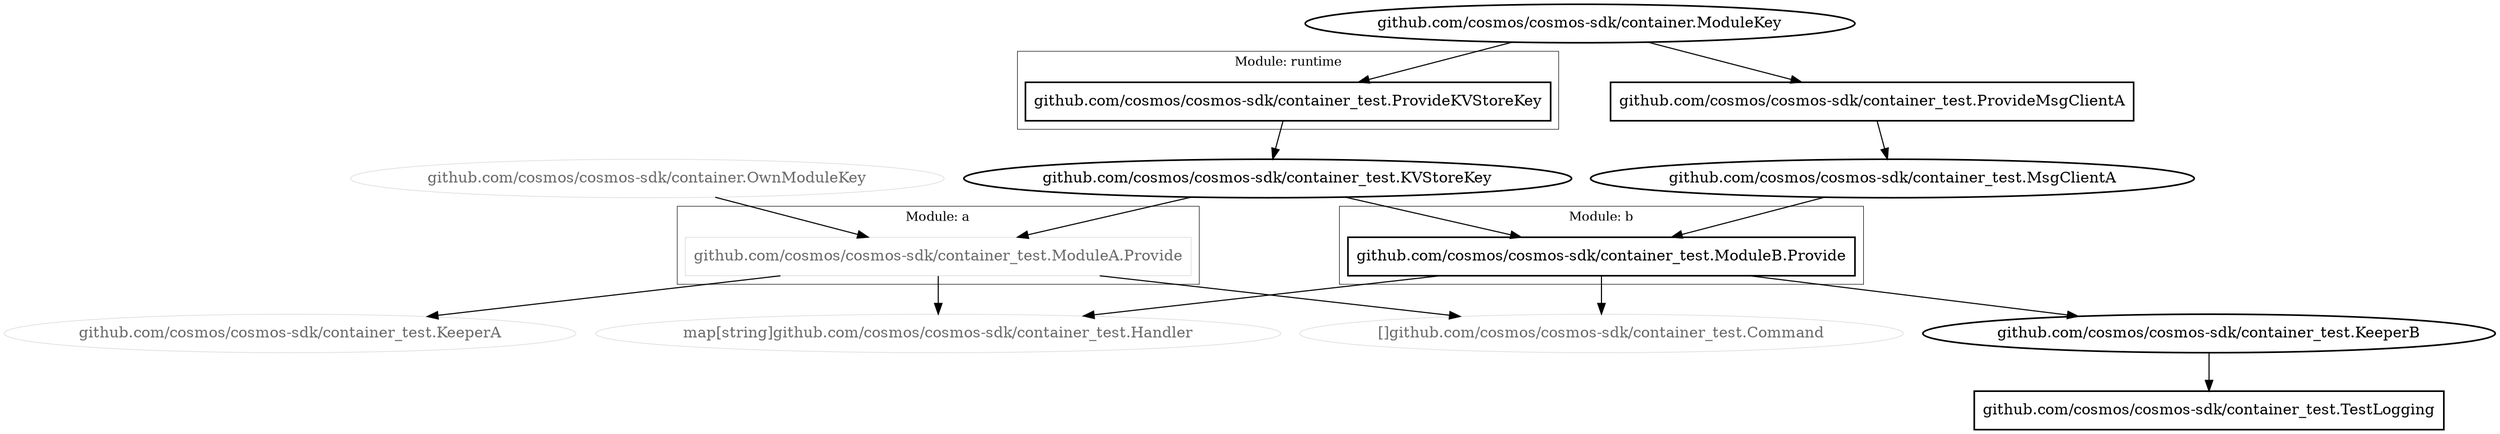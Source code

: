digraph "" {
    subgraph "cluster_runtime" {
      graph [label="Module: runtime", penwidth="0.5", fontsize="12.0"];
      "github.com/cosmos/cosmos-sdk/container_test.ProvideKVStoreKey"[shape="box", color="black", penwidth="1.5", fontcolor="black"];
    }

    subgraph "cluster_a" {
      graph [penwidth="0.5", fontsize="12.0", label="Module: a"];
      "github.com/cosmos/cosmos-sdk/container_test.ModuleA.Provide"[shape="box", color="lightgrey", penwidth="0.5", fontcolor="dimgrey"];
    }

    subgraph "cluster_b" {
      graph [label="Module: b", penwidth="0.5", fontsize="12.0"];
      "github.com/cosmos/cosmos-sdk/container_test.ModuleB.Provide"[shape="box", color="black", penwidth="1.5", fontcolor="black"];
    }

  "github.com/cosmos/cosmos-sdk/container_test.KeeperA"[fontcolor="dimgrey", color="lightgrey", penwidth="0.5"];
  "github.com/cosmos/cosmos-sdk/container_test.KeeperB"[fontcolor="black", color="black", penwidth="1.5"];
  "github.com/cosmos/cosmos-sdk/container_test.TestLogging"[shape="box", color="black", penwidth="1.5", fontcolor="black"];
  "github.com/cosmos/cosmos-sdk/container.ModuleKey"[color="black", penwidth="1.5", fontcolor="black"];
  "github.com/cosmos/cosmos-sdk/container_test.MsgClientA"[penwidth="1.5", fontcolor="black", color="black"];
  "github.com/cosmos/cosmos-sdk/container_test.KVStoreKey"[color="black", penwidth="1.5", fontcolor="black"];
  "github.com/cosmos/cosmos-sdk/container.OwnModuleKey"[fontcolor="dimgrey", color="lightgrey", penwidth="0.5"];
  "map[string]github.com/cosmos/cosmos-sdk/container_test.Handler"[color="lightgrey", penwidth="0.5", fontcolor="dimgrey", comment="one-per-module"];
  "[]github.com/cosmos/cosmos-sdk/container_test.Command"[color="lightgrey", penwidth="0.5", fontcolor="dimgrey", comment="auto-group"];
  "github.com/cosmos/cosmos-sdk/container_test.ProvideMsgClientA"[fontcolor="black", shape="box", color="black", penwidth="1.5"];
  "github.com/cosmos/cosmos-sdk/container.ModuleKey" -> "github.com/cosmos/cosmos-sdk/container_test.ProvideMsgClientA";
  "github.com/cosmos/cosmos-sdk/container_test.ProvideMsgClientA" -> "github.com/cosmos/cosmos-sdk/container_test.MsgClientA";
  "github.com/cosmos/cosmos-sdk/container.ModuleKey" -> "github.com/cosmos/cosmos-sdk/container_test.ProvideKVStoreKey";
  "github.com/cosmos/cosmos-sdk/container_test.ProvideKVStoreKey" -> "github.com/cosmos/cosmos-sdk/container_test.KVStoreKey";
  "github.com/cosmos/cosmos-sdk/container_test.KVStoreKey" -> "github.com/cosmos/cosmos-sdk/container_test.ModuleA.Provide";
  "github.com/cosmos/cosmos-sdk/container.OwnModuleKey" -> "github.com/cosmos/cosmos-sdk/container_test.ModuleA.Provide";
  "github.com/cosmos/cosmos-sdk/container_test.ModuleA.Provide" -> "github.com/cosmos/cosmos-sdk/container_test.KeeperA";
  "github.com/cosmos/cosmos-sdk/container_test.ModuleA.Provide" -> "map[string]github.com/cosmos/cosmos-sdk/container_test.Handler";
  "github.com/cosmos/cosmos-sdk/container_test.ModuleA.Provide" -> "[]github.com/cosmos/cosmos-sdk/container_test.Command";
  "github.com/cosmos/cosmos-sdk/container_test.KVStoreKey" -> "github.com/cosmos/cosmos-sdk/container_test.ModuleB.Provide";
  "github.com/cosmos/cosmos-sdk/container_test.MsgClientA" -> "github.com/cosmos/cosmos-sdk/container_test.ModuleB.Provide";
  "github.com/cosmos/cosmos-sdk/container_test.ModuleB.Provide" -> "github.com/cosmos/cosmos-sdk/container_test.KeeperB";
  "github.com/cosmos/cosmos-sdk/container_test.ModuleB.Provide" -> "[]github.com/cosmos/cosmos-sdk/container_test.Command";
  "github.com/cosmos/cosmos-sdk/container_test.ModuleB.Provide" -> "map[string]github.com/cosmos/cosmos-sdk/container_test.Handler";
  "github.com/cosmos/cosmos-sdk/container_test.KeeperB" -> "github.com/cosmos/cosmos-sdk/container_test.TestLogging";
}

